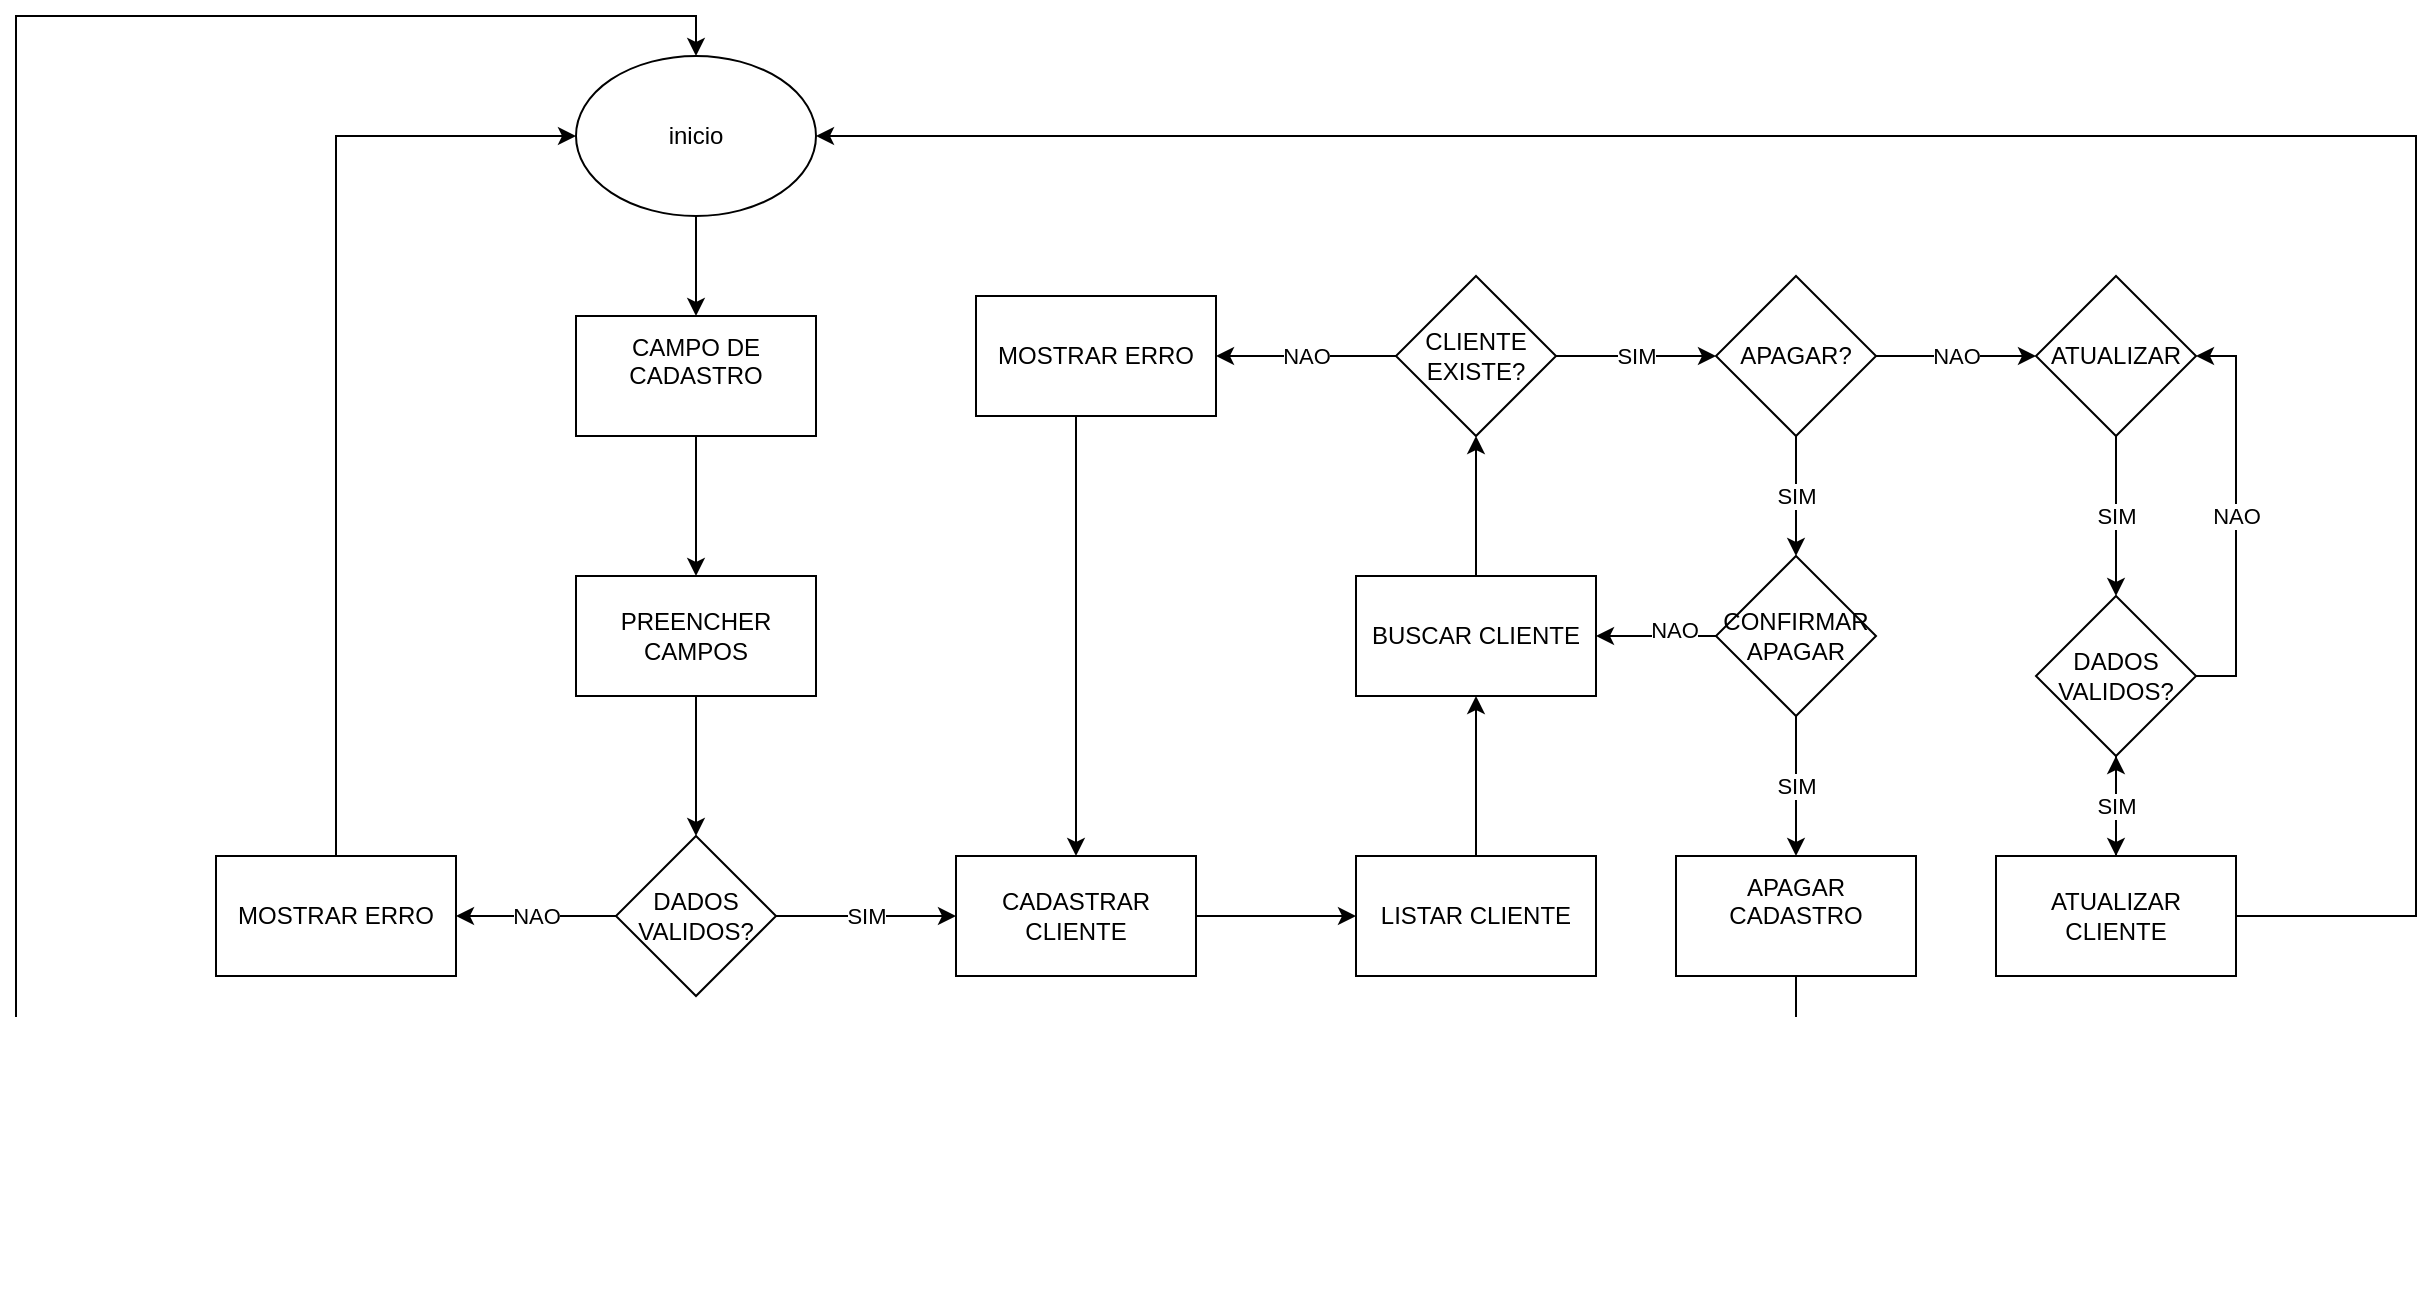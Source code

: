 <mxfile version="24.4.6" type="device">
  <diagram name="Página-1" id="1lL1DVBSMN2BYuXzL2Ec">
    <mxGraphModel dx="1434" dy="1951" grid="1" gridSize="10" guides="1" tooltips="1" connect="1" arrows="1" fold="1" page="1" pageScale="1" pageWidth="827" pageHeight="1169" math="0" shadow="0">
      <root>
        <mxCell id="0" />
        <mxCell id="1" parent="0" />
        <mxCell id="Oh-GxpIX2GTyTfQmpa1h-4" value="" style="edgeStyle=orthogonalEdgeStyle;rounded=0;orthogonalLoop=1;jettySize=auto;html=1;" edge="1" parent="1" source="Oh-GxpIX2GTyTfQmpa1h-2" target="Oh-GxpIX2GTyTfQmpa1h-3">
          <mxGeometry relative="1" as="geometry" />
        </mxCell>
        <mxCell id="Oh-GxpIX2GTyTfQmpa1h-2" value="&lt;font style=&quot;vertical-align: inherit;&quot;&gt;&lt;font style=&quot;vertical-align: inherit;&quot;&gt;inicio&lt;/font&gt;&lt;/font&gt;" style="ellipse;whiteSpace=wrap;html=1;" vertex="1" parent="1">
          <mxGeometry x="370" y="-330" width="120" height="80" as="geometry" />
        </mxCell>
        <mxCell id="Oh-GxpIX2GTyTfQmpa1h-8" value="" style="edgeStyle=orthogonalEdgeStyle;rounded=0;orthogonalLoop=1;jettySize=auto;html=1;" edge="1" parent="1" source="Oh-GxpIX2GTyTfQmpa1h-3" target="Oh-GxpIX2GTyTfQmpa1h-7">
          <mxGeometry relative="1" as="geometry" />
        </mxCell>
        <mxCell id="Oh-GxpIX2GTyTfQmpa1h-3" value="&lt;font style=&quot;vertical-align: inherit;&quot;&gt;&lt;font style=&quot;vertical-align: inherit;&quot;&gt;CAMPO DE CADASTRO&lt;/font&gt;&lt;/font&gt;&lt;div&gt;&lt;font style=&quot;vertical-align: inherit;&quot;&gt;&lt;font style=&quot;vertical-align: inherit;&quot;&gt;&lt;br&gt;&lt;/font&gt;&lt;/font&gt;&lt;/div&gt;" style="whiteSpace=wrap;html=1;" vertex="1" parent="1">
          <mxGeometry x="370" y="-200" width="120" height="60" as="geometry" />
        </mxCell>
        <mxCell id="Oh-GxpIX2GTyTfQmpa1h-10" value="" style="edgeStyle=orthogonalEdgeStyle;rounded=0;orthogonalLoop=1;jettySize=auto;html=1;" edge="1" parent="1" source="Oh-GxpIX2GTyTfQmpa1h-7" target="Oh-GxpIX2GTyTfQmpa1h-9">
          <mxGeometry relative="1" as="geometry" />
        </mxCell>
        <mxCell id="Oh-GxpIX2GTyTfQmpa1h-7" value="&lt;font style=&quot;vertical-align: inherit;&quot;&gt;&lt;font style=&quot;vertical-align: inherit;&quot;&gt;PREENCHER CAMPOS&lt;/font&gt;&lt;/font&gt;" style="whiteSpace=wrap;html=1;" vertex="1" parent="1">
          <mxGeometry x="370" y="-70" width="120" height="60" as="geometry" />
        </mxCell>
        <mxCell id="Oh-GxpIX2GTyTfQmpa1h-14" value="&lt;font style=&quot;vertical-align: inherit;&quot;&gt;&lt;font style=&quot;vertical-align: inherit;&quot;&gt;SIM&lt;/font&gt;&lt;/font&gt;" style="edgeStyle=orthogonalEdgeStyle;rounded=0;orthogonalLoop=1;jettySize=auto;html=1;" edge="1" parent="1" source="Oh-GxpIX2GTyTfQmpa1h-9" target="Oh-GxpIX2GTyTfQmpa1h-13">
          <mxGeometry relative="1" as="geometry" />
        </mxCell>
        <mxCell id="Oh-GxpIX2GTyTfQmpa1h-19" value="&lt;font style=&quot;vertical-align: inherit;&quot;&gt;&lt;font style=&quot;vertical-align: inherit;&quot;&gt;NAO&lt;/font&gt;&lt;/font&gt;" style="edgeStyle=orthogonalEdgeStyle;rounded=0;orthogonalLoop=1;jettySize=auto;html=1;" edge="1" parent="1" source="Oh-GxpIX2GTyTfQmpa1h-9" target="Oh-GxpIX2GTyTfQmpa1h-18">
          <mxGeometry relative="1" as="geometry" />
        </mxCell>
        <mxCell id="Oh-GxpIX2GTyTfQmpa1h-9" value="&lt;font style=&quot;vertical-align: inherit;&quot;&gt;&lt;font style=&quot;vertical-align: inherit;&quot;&gt;DADOS VALIDOS?&lt;/font&gt;&lt;/font&gt;" style="rhombus;whiteSpace=wrap;html=1;" vertex="1" parent="1">
          <mxGeometry x="390" y="60" width="80" height="80" as="geometry" />
        </mxCell>
        <mxCell id="Oh-GxpIX2GTyTfQmpa1h-17" value="" style="edgeStyle=orthogonalEdgeStyle;rounded=0;orthogonalLoop=1;jettySize=auto;html=1;" edge="1" parent="1" source="Oh-GxpIX2GTyTfQmpa1h-13" target="Oh-GxpIX2GTyTfQmpa1h-16">
          <mxGeometry relative="1" as="geometry" />
        </mxCell>
        <mxCell id="Oh-GxpIX2GTyTfQmpa1h-13" value="&lt;font style=&quot;vertical-align: inherit;&quot;&gt;&lt;font style=&quot;vertical-align: inherit;&quot;&gt;&lt;font style=&quot;vertical-align: inherit;&quot;&gt;&lt;font style=&quot;vertical-align: inherit;&quot;&gt;CADASTRAR CLIENTE&lt;/font&gt;&lt;/font&gt;&lt;/font&gt;&lt;/font&gt;" style="whiteSpace=wrap;html=1;" vertex="1" parent="1">
          <mxGeometry x="560" y="70" width="120" height="60" as="geometry" />
        </mxCell>
        <mxCell id="Oh-GxpIX2GTyTfQmpa1h-27" value="" style="edgeStyle=orthogonalEdgeStyle;rounded=0;orthogonalLoop=1;jettySize=auto;html=1;" edge="1" parent="1" source="Oh-GxpIX2GTyTfQmpa1h-16" target="Oh-GxpIX2GTyTfQmpa1h-26">
          <mxGeometry relative="1" as="geometry" />
        </mxCell>
        <mxCell id="Oh-GxpIX2GTyTfQmpa1h-16" value="LISTAR CLIENTE" style="whiteSpace=wrap;html=1;" vertex="1" parent="1">
          <mxGeometry x="760" y="70" width="120" height="60" as="geometry" />
        </mxCell>
        <mxCell id="Oh-GxpIX2GTyTfQmpa1h-20" style="edgeStyle=orthogonalEdgeStyle;rounded=0;orthogonalLoop=1;jettySize=auto;html=1;entryX=0;entryY=0.5;entryDx=0;entryDy=0;" edge="1" parent="1" source="Oh-GxpIX2GTyTfQmpa1h-18" target="Oh-GxpIX2GTyTfQmpa1h-2">
          <mxGeometry relative="1" as="geometry">
            <Array as="points">
              <mxPoint x="250" y="-290" />
            </Array>
          </mxGeometry>
        </mxCell>
        <mxCell id="Oh-GxpIX2GTyTfQmpa1h-18" value="&lt;font style=&quot;vertical-align: inherit;&quot;&gt;&lt;font style=&quot;vertical-align: inherit;&quot;&gt;MOSTRAR ERRO&lt;/font&gt;&lt;/font&gt;" style="whiteSpace=wrap;html=1;" vertex="1" parent="1">
          <mxGeometry x="190" y="70" width="120" height="60" as="geometry" />
        </mxCell>
        <mxCell id="Oh-GxpIX2GTyTfQmpa1h-25" style="edgeStyle=orthogonalEdgeStyle;rounded=0;orthogonalLoop=1;jettySize=auto;html=1;exitX=0.5;exitY=1;exitDx=0;exitDy=0;" edge="1" parent="1">
          <mxGeometry relative="1" as="geometry">
            <mxPoint x="730" y="280" as="sourcePoint" />
            <mxPoint x="730" y="280" as="targetPoint" />
          </mxGeometry>
        </mxCell>
        <mxCell id="Oh-GxpIX2GTyTfQmpa1h-29" value="" style="edgeStyle=orthogonalEdgeStyle;rounded=0;orthogonalLoop=1;jettySize=auto;html=1;" edge="1" parent="1" source="Oh-GxpIX2GTyTfQmpa1h-26" target="Oh-GxpIX2GTyTfQmpa1h-28">
          <mxGeometry relative="1" as="geometry" />
        </mxCell>
        <mxCell id="Oh-GxpIX2GTyTfQmpa1h-26" value="&lt;div&gt;&lt;font style=&quot;vertical-align: inherit;&quot;&gt;&lt;font style=&quot;vertical-align: inherit;&quot;&gt;&lt;font style=&quot;vertical-align: inherit;&quot;&gt;&lt;font style=&quot;vertical-align: inherit;&quot;&gt;BUSCAR CLIENTE&lt;/font&gt;&lt;/font&gt;&lt;/font&gt;&lt;/font&gt;&lt;/div&gt;" style="whiteSpace=wrap;html=1;" vertex="1" parent="1">
          <mxGeometry x="760" y="-70" width="120" height="60" as="geometry" />
        </mxCell>
        <mxCell id="Oh-GxpIX2GTyTfQmpa1h-33" value="&lt;font style=&quot;vertical-align: inherit;&quot;&gt;&lt;font style=&quot;vertical-align: inherit;&quot;&gt;NAO&lt;/font&gt;&lt;/font&gt;" style="edgeStyle=orthogonalEdgeStyle;rounded=0;orthogonalLoop=1;jettySize=auto;html=1;" edge="1" parent="1" source="Oh-GxpIX2GTyTfQmpa1h-28" target="Oh-GxpIX2GTyTfQmpa1h-32">
          <mxGeometry relative="1" as="geometry" />
        </mxCell>
        <mxCell id="Oh-GxpIX2GTyTfQmpa1h-36" value="SIM" style="edgeStyle=orthogonalEdgeStyle;rounded=0;orthogonalLoop=1;jettySize=auto;html=1;" edge="1" parent="1" source="Oh-GxpIX2GTyTfQmpa1h-28" target="Oh-GxpIX2GTyTfQmpa1h-35">
          <mxGeometry relative="1" as="geometry" />
        </mxCell>
        <mxCell id="Oh-GxpIX2GTyTfQmpa1h-28" value="&lt;font style=&quot;vertical-align: inherit;&quot;&gt;&lt;font style=&quot;vertical-align: inherit;&quot;&gt;CLIENTE EXISTE?&lt;/font&gt;&lt;/font&gt;" style="rhombus;whiteSpace=wrap;html=1;" vertex="1" parent="1">
          <mxGeometry x="780" y="-220" width="80" height="80" as="geometry" />
        </mxCell>
        <mxCell id="Oh-GxpIX2GTyTfQmpa1h-34" style="edgeStyle=orthogonalEdgeStyle;rounded=0;orthogonalLoop=1;jettySize=auto;html=1;entryX=0.5;entryY=0;entryDx=0;entryDy=0;" edge="1" parent="1" source="Oh-GxpIX2GTyTfQmpa1h-32" target="Oh-GxpIX2GTyTfQmpa1h-13">
          <mxGeometry relative="1" as="geometry">
            <mxPoint x="630" y="10" as="targetPoint" />
            <Array as="points">
              <mxPoint x="620" y="-90" />
              <mxPoint x="620" y="-90" />
            </Array>
          </mxGeometry>
        </mxCell>
        <mxCell id="Oh-GxpIX2GTyTfQmpa1h-32" value="&lt;font style=&quot;vertical-align: inherit;&quot;&gt;&lt;font style=&quot;vertical-align: inherit;&quot;&gt;MOSTRAR ERRO&lt;/font&gt;&lt;/font&gt;" style="whiteSpace=wrap;html=1;" vertex="1" parent="1">
          <mxGeometry x="570" y="-210" width="120" height="60" as="geometry" />
        </mxCell>
        <mxCell id="Oh-GxpIX2GTyTfQmpa1h-45" value="SIM" style="edgeStyle=orthogonalEdgeStyle;rounded=0;orthogonalLoop=1;jettySize=auto;html=1;" edge="1" parent="1" source="Oh-GxpIX2GTyTfQmpa1h-35" target="Oh-GxpIX2GTyTfQmpa1h-44">
          <mxGeometry relative="1" as="geometry" />
        </mxCell>
        <mxCell id="Oh-GxpIX2GTyTfQmpa1h-47" value="NAO" style="edgeStyle=orthogonalEdgeStyle;rounded=0;orthogonalLoop=1;jettySize=auto;html=1;" edge="1" parent="1" source="Oh-GxpIX2GTyTfQmpa1h-35" target="Oh-GxpIX2GTyTfQmpa1h-46">
          <mxGeometry relative="1" as="geometry" />
        </mxCell>
        <mxCell id="Oh-GxpIX2GTyTfQmpa1h-35" value="APAGAR?" style="rhombus;whiteSpace=wrap;html=1;" vertex="1" parent="1">
          <mxGeometry x="940" y="-220" width="80" height="80" as="geometry" />
        </mxCell>
        <mxCell id="Oh-GxpIX2GTyTfQmpa1h-49" value="SIM" style="edgeStyle=orthogonalEdgeStyle;rounded=0;orthogonalLoop=1;jettySize=auto;html=1;" edge="1" parent="1" source="Oh-GxpIX2GTyTfQmpa1h-44" target="Oh-GxpIX2GTyTfQmpa1h-48">
          <mxGeometry relative="1" as="geometry" />
        </mxCell>
        <mxCell id="Oh-GxpIX2GTyTfQmpa1h-52" value="" style="edgeStyle=orthogonalEdgeStyle;rounded=0;orthogonalLoop=1;jettySize=auto;html=1;" edge="1" parent="1" source="Oh-GxpIX2GTyTfQmpa1h-44" target="Oh-GxpIX2GTyTfQmpa1h-26">
          <mxGeometry relative="1" as="geometry" />
        </mxCell>
        <mxCell id="Oh-GxpIX2GTyTfQmpa1h-53" value="NAO" style="edgeLabel;html=1;align=center;verticalAlign=middle;resizable=0;points=[];" vertex="1" connectable="0" parent="Oh-GxpIX2GTyTfQmpa1h-52">
          <mxGeometry x="-0.3" y="-3" relative="1" as="geometry">
            <mxPoint as="offset" />
          </mxGeometry>
        </mxCell>
        <mxCell id="Oh-GxpIX2GTyTfQmpa1h-44" value="CONFIRMAR&lt;div&gt;APAGAR&lt;/div&gt;" style="rhombus;whiteSpace=wrap;html=1;" vertex="1" parent="1">
          <mxGeometry x="940" y="-80" width="80" height="80" as="geometry" />
        </mxCell>
        <mxCell id="Oh-GxpIX2GTyTfQmpa1h-51" value="SIM" style="edgeStyle=orthogonalEdgeStyle;rounded=0;orthogonalLoop=1;jettySize=auto;html=1;" edge="1" parent="1" source="Oh-GxpIX2GTyTfQmpa1h-46" target="Oh-GxpIX2GTyTfQmpa1h-50">
          <mxGeometry relative="1" as="geometry" />
        </mxCell>
        <mxCell id="Oh-GxpIX2GTyTfQmpa1h-46" value="ATUALIZAR" style="rhombus;whiteSpace=wrap;html=1;" vertex="1" parent="1">
          <mxGeometry x="1100" y="-220" width="80" height="80" as="geometry" />
        </mxCell>
        <mxCell id="Oh-GxpIX2GTyTfQmpa1h-59" style="edgeStyle=orthogonalEdgeStyle;rounded=0;orthogonalLoop=1;jettySize=auto;html=1;entryX=0.5;entryY=0;entryDx=0;entryDy=0;" edge="1" parent="1" source="Oh-GxpIX2GTyTfQmpa1h-48" target="Oh-GxpIX2GTyTfQmpa1h-2">
          <mxGeometry relative="1" as="geometry">
            <Array as="points">
              <mxPoint x="980" y="180" />
              <mxPoint x="90" y="180" />
              <mxPoint x="90" y="-350" />
              <mxPoint x="430" y="-350" />
            </Array>
          </mxGeometry>
        </mxCell>
        <mxCell id="Oh-GxpIX2GTyTfQmpa1h-48" value="APAGAR CADASTRO&lt;div&gt;&lt;br&gt;&lt;/div&gt;" style="whiteSpace=wrap;html=1;" vertex="1" parent="1">
          <mxGeometry x="920" y="70" width="120" height="60" as="geometry" />
        </mxCell>
        <mxCell id="Oh-GxpIX2GTyTfQmpa1h-54" value="NAO" style="edgeStyle=orthogonalEdgeStyle;rounded=0;orthogonalLoop=1;jettySize=auto;html=1;entryX=1;entryY=0.5;entryDx=0;entryDy=0;" edge="1" parent="1" source="Oh-GxpIX2GTyTfQmpa1h-50" target="Oh-GxpIX2GTyTfQmpa1h-46">
          <mxGeometry relative="1" as="geometry">
            <Array as="points">
              <mxPoint x="1200" y="-20" />
              <mxPoint x="1200" y="-180" />
            </Array>
          </mxGeometry>
        </mxCell>
        <mxCell id="Oh-GxpIX2GTyTfQmpa1h-56" value="" style="edgeStyle=orthogonalEdgeStyle;rounded=0;orthogonalLoop=1;jettySize=auto;html=1;" edge="1" parent="1" source="Oh-GxpIX2GTyTfQmpa1h-50" target="Oh-GxpIX2GTyTfQmpa1h-55">
          <mxGeometry relative="1" as="geometry" />
        </mxCell>
        <mxCell id="Oh-GxpIX2GTyTfQmpa1h-50" value="DADOS VALIDOS?" style="rhombus;whiteSpace=wrap;html=1;" vertex="1" parent="1">
          <mxGeometry x="1100" y="-60" width="80" height="80" as="geometry" />
        </mxCell>
        <mxCell id="Oh-GxpIX2GTyTfQmpa1h-57" value="SIM" style="edgeStyle=orthogonalEdgeStyle;rounded=0;orthogonalLoop=1;jettySize=auto;html=1;" edge="1" parent="1" source="Oh-GxpIX2GTyTfQmpa1h-55" target="Oh-GxpIX2GTyTfQmpa1h-50">
          <mxGeometry relative="1" as="geometry" />
        </mxCell>
        <mxCell id="Oh-GxpIX2GTyTfQmpa1h-58" style="edgeStyle=orthogonalEdgeStyle;rounded=0;orthogonalLoop=1;jettySize=auto;html=1;entryX=1;entryY=0.5;entryDx=0;entryDy=0;" edge="1" parent="1" source="Oh-GxpIX2GTyTfQmpa1h-55" target="Oh-GxpIX2GTyTfQmpa1h-2">
          <mxGeometry relative="1" as="geometry">
            <Array as="points">
              <mxPoint x="1290" y="100" />
              <mxPoint x="1290" y="-290" />
            </Array>
          </mxGeometry>
        </mxCell>
        <mxCell id="Oh-GxpIX2GTyTfQmpa1h-55" value="ATUALIZAR CLIENTE" style="whiteSpace=wrap;html=1;" vertex="1" parent="1">
          <mxGeometry x="1080" y="70" width="120" height="60" as="geometry" />
        </mxCell>
      </root>
    </mxGraphModel>
  </diagram>
</mxfile>
